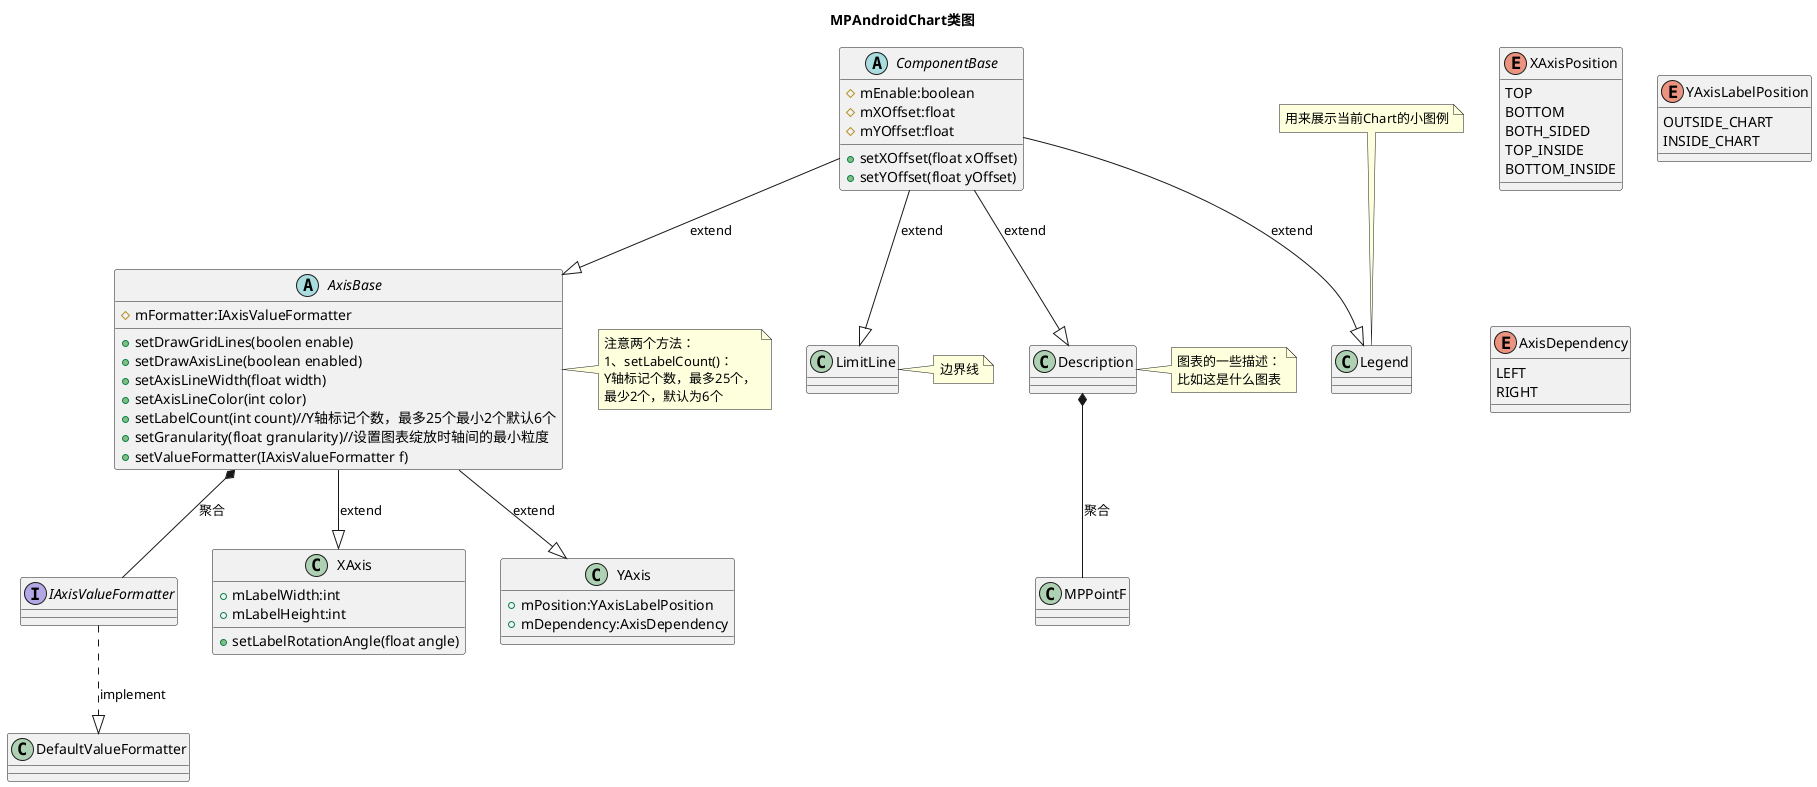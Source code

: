 @startuml
title MPAndroidChart类图
interface IAxisValueFormatter
class DefaultValueFormatter{
}
abstract ComponentBase{
#mEnable:boolean
#mXOffset:float
#mYOffset:float
+setXOffset(float xOffset)
+setYOffset(float yOffset)
}
abstract AxisBase{
#mFormatter:IAxisValueFormatter
+setDrawGridLines(boolen enable)
+setDrawAxisLine(boolean enabled)
+setAxisLineWidth(float width)
+setAxisLineColor(int color)
+setLabelCount(int count)//Y轴标记个数，最多25个最小2个默认6个
+setGranularity(float granularity)//设置图表绽放时轴间的最小粒度
+setValueFormatter(IAxisValueFormatter f)
}
enum XAxisPosition{
TOP
BOTTOM
BOTH_SIDED
TOP_INSIDE
BOTTOM_INSIDE
}
class XAxis{
+mLabelWidth:int
+mLabelHeight:int
+setLabelRotationAngle(float angle)
}
class YAxis{
+mPosition:YAxisLabelPosition
+mDependency:AxisDependency
}
enum YAxisLabelPosition{
OUTSIDE_CHART
INSIDE_CHART
}
enum AxisDependency{
LEFT
RIGHT
}
class LimitLine{
}

class Description{
}
class Legend{
}
class MPPointF{
}
IAxisValueFormatter ..|> DefaultValueFormatter:implement
ComponentBase --|> LimitLine:extend
ComponentBase --|> AxisBase:extend
AxisBase --|> XAxis:extend
AxisBase --|> YAxis:extend
AxisBase *-- IAxisValueFormatter:聚合
ComponentBase --|> Description:extend
Description *-- MPPointF:聚合
ComponentBase --|> Legend:extend
note right of AxisBase : 注意两个方法：\n1、setLabelCount()：\nY轴标记个数，最多25个，\n最少2个，默认为6个
note top of Legend:用来展示当前Chart的小图例
note right of LimitLine:边界线
note right of Description:图表的一些描述：\n比如这是什么图表

@enduml